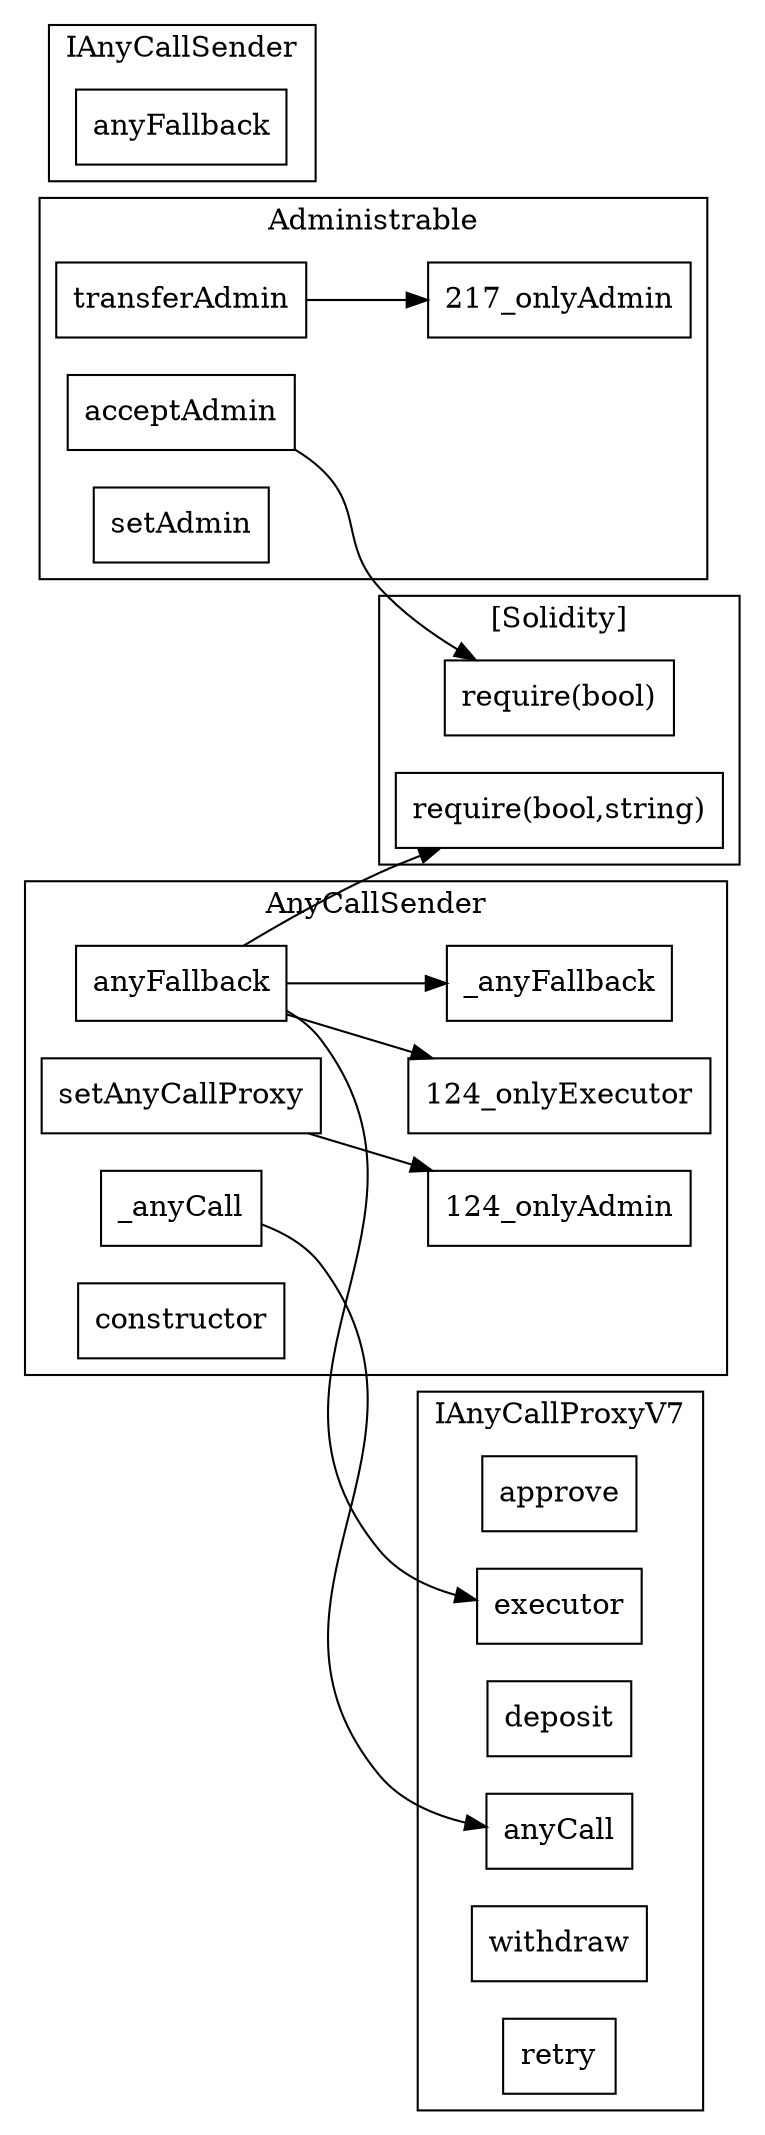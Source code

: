 strict digraph {
rankdir="LR"
node [shape=box]
subgraph cluster_217_Administrable {
label = "Administrable"
"217_acceptAdmin" [label="acceptAdmin"]
"217_transferAdmin" [label="transferAdmin"]
"217_setAdmin" [label="setAdmin"]
"217_transferAdmin" -> "217_onlyAdmin"
}subgraph cluster_291_IAnyCallSender {
label = "IAnyCallSender"
"291_anyFallback" [label="anyFallback"]
}subgraph cluster_124_AnyCallSender {
label = "AnyCallSender"
"124__anyFallback" [label="_anyFallback"]
"124_anyFallback" [label="anyFallback"]
"124__anyCall" [label="_anyCall"]
"124_setAnyCallProxy" [label="setAnyCallProxy"]
"124_constructor" [label="constructor"]
"124_setAnyCallProxy" -> "124_onlyAdmin"
"124_anyFallback" -> "124_onlyExecutor"
"124_anyFallback" -> "124__anyFallback"
}subgraph cluster_271_IAnyCallProxyV7 {
label = "IAnyCallProxyV7"
"271_approve" [label="approve"]
"271_executor" [label="executor"]
"271_deposit" [label="deposit"]
"271_anyCall" [label="anyCall"]
"271_withdraw" [label="withdraw"]
"271_retry" [label="retry"]
}subgraph cluster_solidity {
label = "[Solidity]"
"require(bool,string)" 
"require(bool)" 
"217_acceptAdmin" -> "require(bool)"
"124_anyFallback" -> "require(bool,string)"
}"124__anyCall" -> "271_anyCall"
"124_anyFallback" -> "271_executor"
}